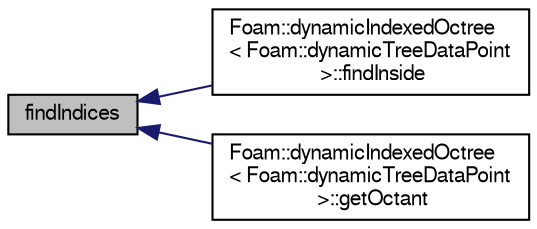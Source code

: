 digraph "findIndices"
{
  bgcolor="transparent";
  edge [fontname="FreeSans",fontsize="10",labelfontname="FreeSans",labelfontsize="10"];
  node [fontname="FreeSans",fontsize="10",shape=record];
  rankdir="LR";
  Node63 [label="findIndices",height=0.2,width=0.4,color="black", fillcolor="grey75", style="filled", fontcolor="black"];
  Node63 -> Node64 [dir="back",color="midnightblue",fontsize="10",style="solid",fontname="FreeSans"];
  Node64 [label="Foam::dynamicIndexedOctree\l\< Foam::dynamicTreeDataPoint\l \>::findInside",height=0.2,width=0.4,color="black",URL="$a25610.html#a19ec78dc66d2a1946292e3d8809657e0",tooltip="Find shape containing point. Only implemented for certain. "];
  Node63 -> Node65 [dir="back",color="midnightblue",fontsize="10",style="solid",fontname="FreeSans"];
  Node65 [label="Foam::dynamicIndexedOctree\l\< Foam::dynamicTreeDataPoint\l \>::getOctant",height=0.2,width=0.4,color="black",URL="$a25610.html#a36994951ee6485ae76d974d51f6fc871"];
}
